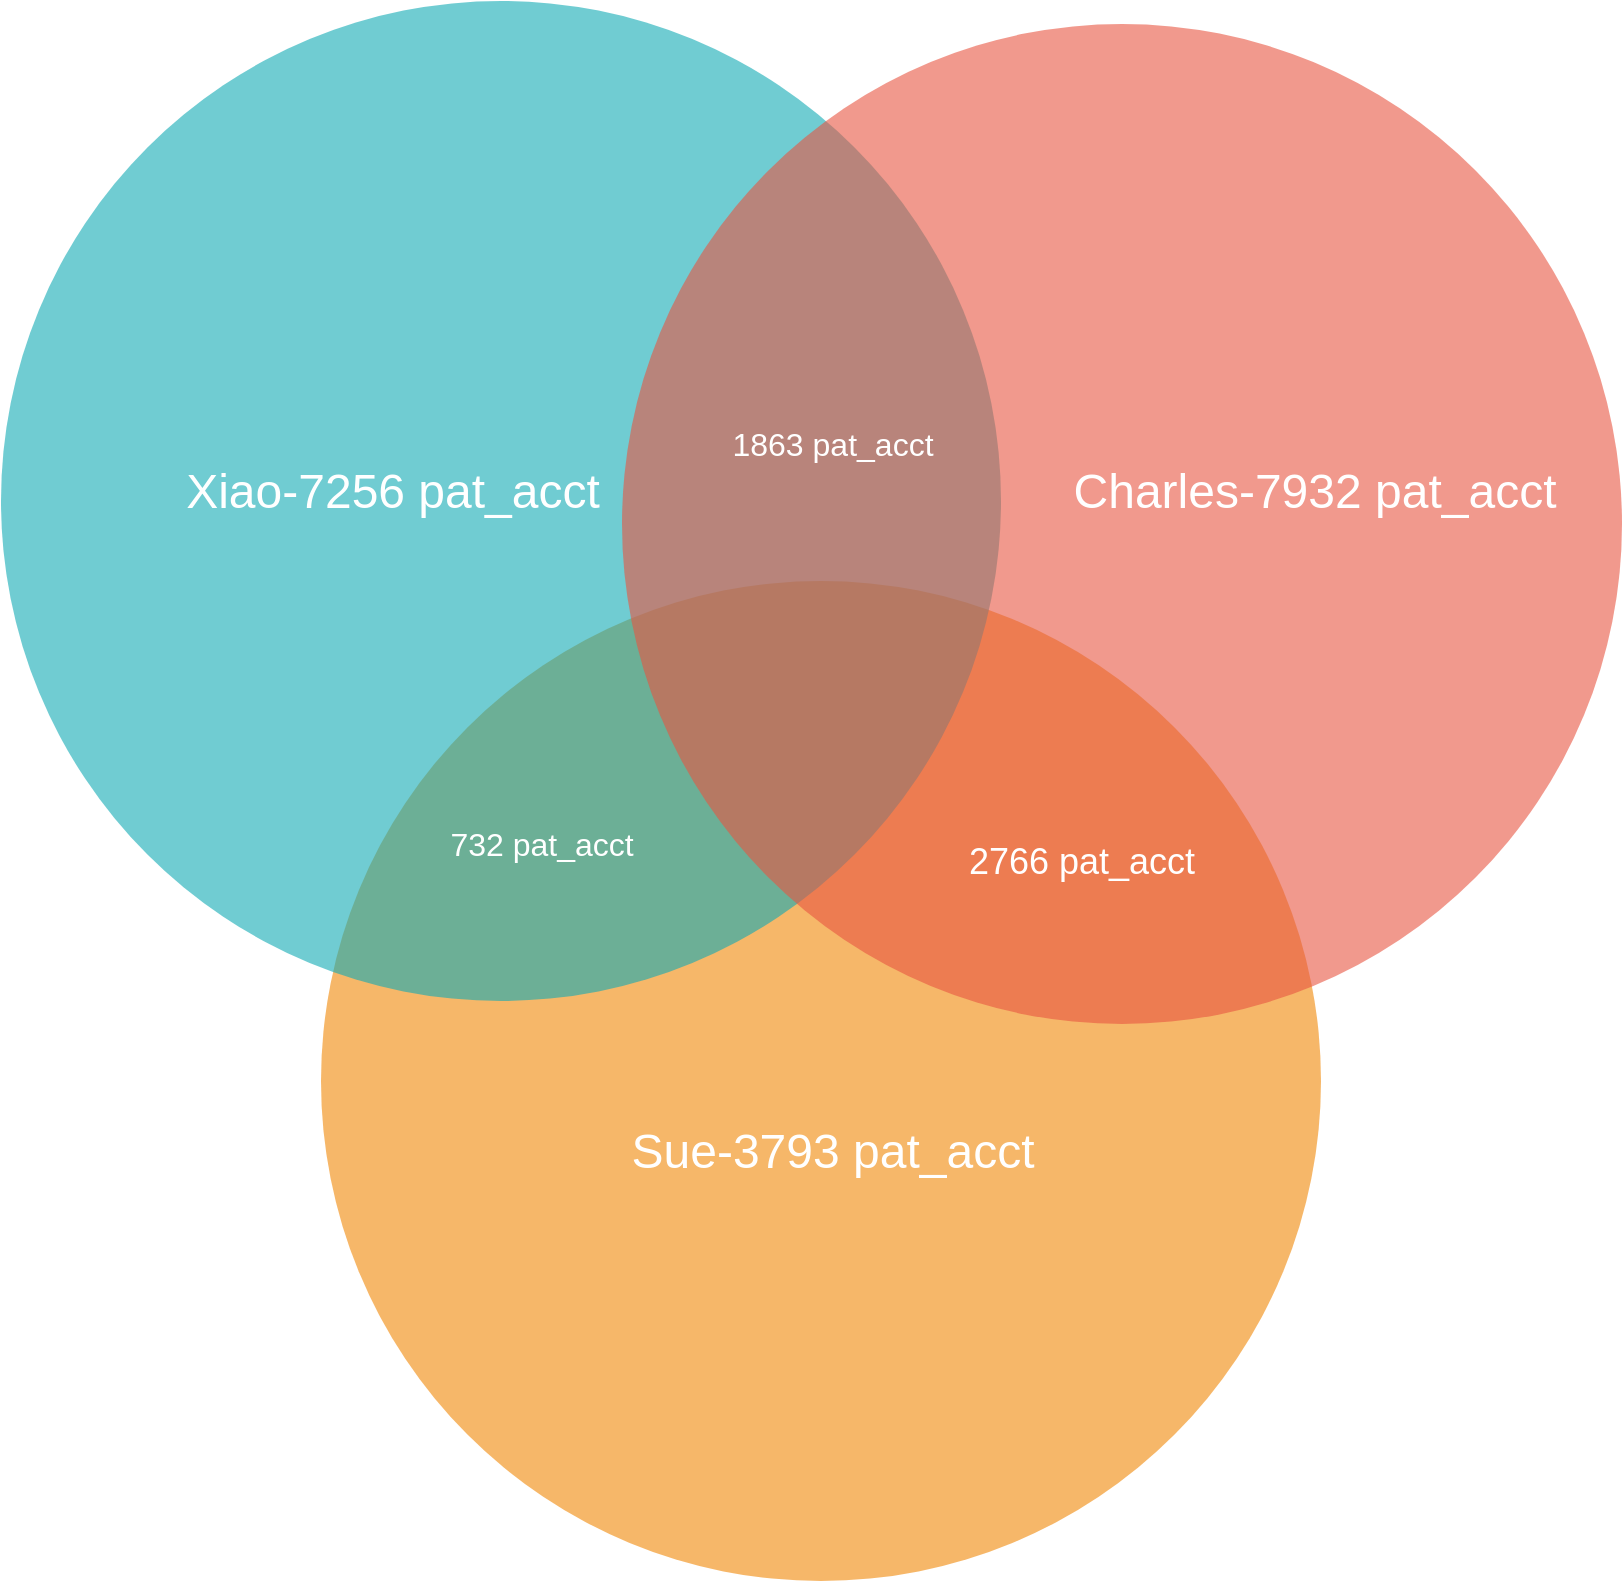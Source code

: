 <mxfile version="10.5.7" type="github"><diagram id="3228e29e-7158-1315-38df-8450db1d8a1d" name="Page-1"><mxGraphModel dx="1394" dy="796" grid="1" gridSize="10" guides="1" tooltips="1" connect="1" arrows="1" fold="1" page="1" pageScale="1" pageWidth="1169" pageHeight="827" background="#ffffff" math="0" shadow="0"><root><mxCell id="0"/><mxCell id="1" parent="0"/><mxCell id="21531" value="" style="ellipse;fillColor=#F08705;opacity=60;strokeColor=none;html=1;fontColor=#FFFFFF;" parent="1" vertex="1"><mxGeometry x="339.5" y="308.5" width="500" height="500" as="geometry"/></mxCell><mxCell id="21532" value="" style="ellipse;fillColor=#12AAB5;opacity=60;strokeColor=none;html=1;fontColor=#FFFFFF;" parent="1" vertex="1"><mxGeometry x="179.5" y="18.5" width="500" height="500" as="geometry"/></mxCell><mxCell id="21533" value="" style="ellipse;fillColor=#e85642;opacity=60;strokeColor=none;html=1;fontColor=#FFFFFF;" parent="1" vertex="1"><mxGeometry x="490" y="30" width="500" height="500" as="geometry"/></mxCell><mxCell id="21534" value="Xiao-7256 pat_acct&lt;br&gt;" style="text;fontSize=24;align=center;verticalAlign=middle;html=1;fontColor=#FFFFFF;" parent="1" vertex="1"><mxGeometry x="260" y="229" width="230" height="70" as="geometry"/></mxCell><mxCell id="21535" value="Charles-7932 pat_acct" style="text;fontSize=24;align=center;verticalAlign=middle;html=1;fontColor=#FFFFFF;" parent="1" vertex="1"><mxGeometry x="710" y="213" width="251" height="102" as="geometry"/></mxCell><mxCell id="21536" value="Sue-3793 pat_acct&lt;br&gt;" style="text;fontSize=24;align=center;verticalAlign=middle;html=1;fontColor=#FFFFFF;" parent="1" vertex="1"><mxGeometry x="499.5" y="558.5" width="190" height="70" as="geometry"/></mxCell><mxCell id="21537" value="1863 pat_acct&lt;br&gt;&lt;br&gt;" style="text;align=center;html=1;fontColor=#FFFFFF;fontSize=16;" parent="1" vertex="1"><mxGeometry x="574.5" y="224" width="40" height="40" as="geometry"/></mxCell><mxCell id="ryWDndcB5SZlrvk00XpQ-21541" style="edgeStyle=orthogonalEdgeStyle;rounded=0;orthogonalLoop=1;jettySize=auto;html=1;" parent="1" source="ryWDndcB5SZlrvk00XpQ-21540" target="ryWDndcB5SZlrvk00XpQ-21540" edge="1"><mxGeometry relative="1" as="geometry"><Array as="points"><mxPoint x="450" y="460"/><mxPoint x="450" y="460"/></Array></mxGeometry></mxCell><mxCell id="ryWDndcB5SZlrvk00XpQ-21540" value="&lt;font color=&quot;#ffffff&quot; style=&quot;font-size: 16px&quot;&gt;732 pat_acct&lt;/font&gt;&lt;br&gt;" style="text;html=1;strokeColor=none;fillColor=none;align=center;verticalAlign=middle;whiteSpace=wrap;rounded=0;" parent="1" vertex="1"><mxGeometry x="370" y="380" width="160" height="120" as="geometry"/></mxCell><mxCell id="dcwRvJotijfTKRP0_ZFR-21537" value="&lt;font color=&quot;#ffffff&quot; style=&quot;font-size: 18px&quot;&gt;2766 pat_acct&lt;br&gt;&lt;/font&gt;" style="text;html=1;strokeColor=none;fillColor=none;align=center;verticalAlign=middle;whiteSpace=wrap;rounded=0;" vertex="1" parent="1"><mxGeometry x="660" y="417" width="120" height="63" as="geometry"/></mxCell></root></mxGraphModel></diagram><diagram id="Lxyxqty-lFawF5XYMdYa" name="Page-2"><mxGraphModel dx="1394" dy="796" grid="1" gridSize="10" guides="1" tooltips="1" connect="1" arrows="1" fold="1" page="1" pageScale="1" pageWidth="850" pageHeight="1100" math="0" shadow="0"><root><mxCell id="a-NkBUpZB4FnM6pczHns-0"/><mxCell id="a-NkBUpZB4FnM6pczHns-1" parent="a-NkBUpZB4FnM6pczHns-0"/><mxCell id="j8JQJKsP2tByIE-_Ffab-1" value="&lt;span&gt;&lt;font style=&quot;font-size: 23px&quot;&gt;Charles: 7932 pat_acct&lt;/font&gt;&lt;/span&gt;" style="ellipse;fillColor=#e85642;opacity=60;strokeColor=none;html=1;fontColor=#FFFFFF;" vertex="1" parent="a-NkBUpZB4FnM6pczHns-1"><mxGeometry x="570" y="180" width="370" height="380" as="geometry"/></mxCell><mxCell id="j8JQJKsP2tByIE-_Ffab-2" value="&lt;font style=&quot;font-size: 24px&quot; color=&quot;#ffffff&quot;&gt;MLX &amp;gt; 100K&lt;/font&gt;" style="ellipse;fillColor=#84B9BF;opacity=60;strokeColor=#6FA8B3;html=1;" vertex="1" parent="a-NkBUpZB4FnM6pczHns-1"><mxGeometry x="160" y="60" width="530" height="510" as="geometry"/></mxCell><mxCell id="BqooDVs5hy6talmRtco--0" value="" style="ellipse;fillColor=#F08705;opacity=60;strokeColor=none;html=1;fontColor=#FFFFFF;" vertex="1" parent="a-NkBUpZB4FnM6pczHns-1"><mxGeometry x="450" y="430" width="330" height="320" as="geometry"/></mxCell><mxCell id="hwbdzFhkAXGlAxQEO3jt-0" value="Sue: 3793 pat_acct&lt;br&gt;" style="text;fontSize=24;align=center;verticalAlign=middle;html=1;fontColor=#FFFFFF;" vertex="1" parent="a-NkBUpZB4FnM6pczHns-1"><mxGeometry x="535" y="590" width="190" height="70" as="geometry"/></mxCell><mxCell id="hwbdzFhkAXGlAxQEO3jt-1" value="&lt;font style=&quot;font-size: 18px&quot;&gt;6240&lt;/font&gt;" style="text;html=1;strokeColor=none;fillColor=none;align=center;verticalAlign=middle;whiteSpace=wrap;rounded=0;strokeWidth=6;" vertex="1" parent="a-NkBUpZB4FnM6pczHns-1"><mxGeometry x="610" y="320" width="40" height="40" as="geometry"/></mxCell><mxCell id="hwbdzFhkAXGlAxQEO3jt-2" value="&lt;span style=&quot;font-size: 17px&quot;&gt;&lt;br&gt;278&lt;br&gt;&lt;/span&gt;&lt;br&gt;" style="text;html=1;strokeColor=none;fillColor=none;align=center;verticalAlign=middle;whiteSpace=wrap;rounded=0;" vertex="1" parent="a-NkBUpZB4FnM6pczHns-1"><mxGeometry x="510" y="500" width="40" height="20" as="geometry"/></mxCell><mxCell id="Ok0Akg615caGUOeca4FW-0" value="&lt;font style=&quot;font-size: 18px&quot;&gt;2766&lt;/font&gt;" style="text;html=1;strokeColor=none;fillColor=none;align=center;verticalAlign=middle;whiteSpace=wrap;rounded=0;" vertex="1" parent="a-NkBUpZB4FnM6pczHns-1"><mxGeometry x="670" y="480" width="60" height="40" as="geometry"/></mxCell></root></mxGraphModel></diagram></mxfile>
